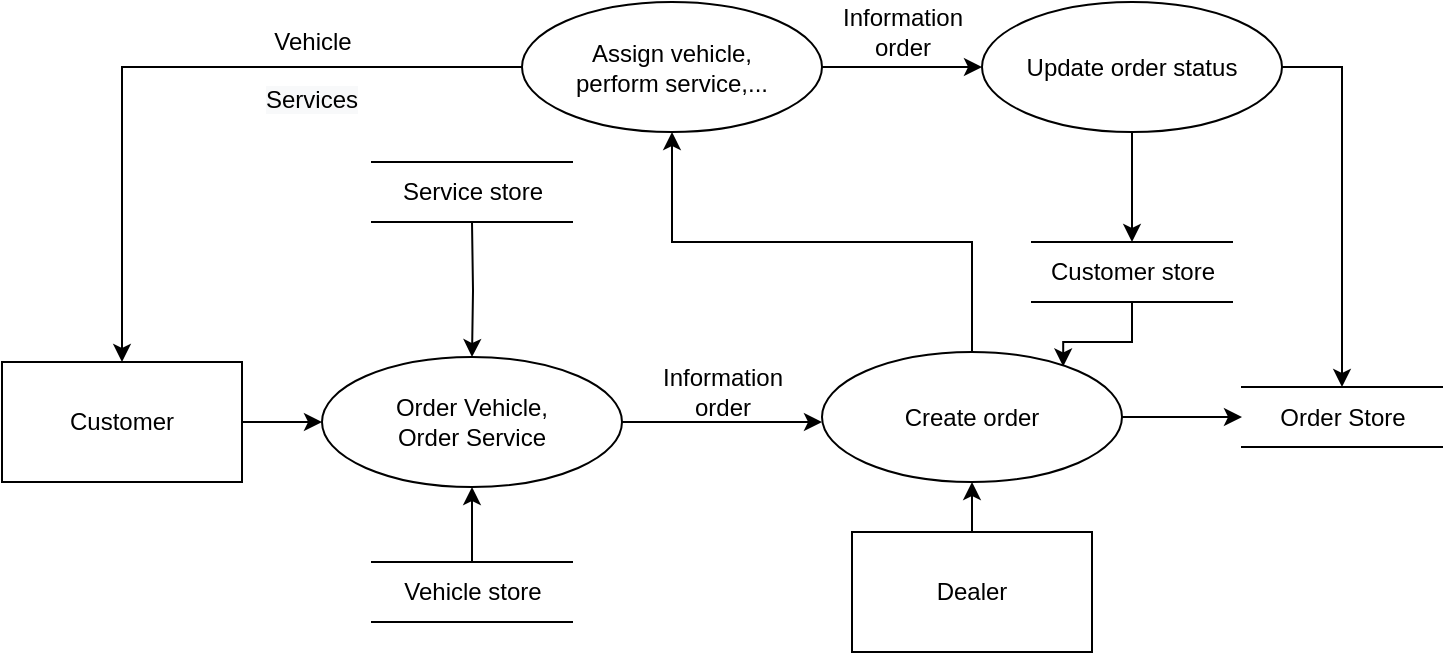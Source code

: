 <mxfile version="15.2.9" type="device"><diagram id="xA2tnwrVL-UZnL7W_tG7" name="Page-1"><mxGraphModel dx="1422" dy="705" grid="1" gridSize="10" guides="1" tooltips="1" connect="1" arrows="1" fold="1" page="1" pageScale="1" pageWidth="827" pageHeight="1169" math="0" shadow="0"><root><mxCell id="0"/><mxCell id="1" parent="0"/><mxCell id="rPL5OGtRR49VZkqhXQnG-10" style="edgeStyle=orthogonalEdgeStyle;rounded=0;orthogonalLoop=1;jettySize=auto;html=1;" parent="1" source="rPL5OGtRR49VZkqhXQnG-2" edge="1"><mxGeometry relative="1" as="geometry"><mxPoint x="530" y="470" as="targetPoint"/></mxGeometry></mxCell><mxCell id="rPL5OGtRR49VZkqhXQnG-2" value="Order Vehicle,&lt;br&gt;Order Service" style="ellipse;whiteSpace=wrap;html=1;" parent="1" vertex="1"><mxGeometry x="280" y="437.5" width="150" height="65" as="geometry"/></mxCell><mxCell id="rPL5OGtRR49VZkqhXQnG-8" style="edgeStyle=orthogonalEdgeStyle;rounded=0;orthogonalLoop=1;jettySize=auto;html=1;entryX=0.5;entryY=1;entryDx=0;entryDy=0;" parent="1" source="rPL5OGtRR49VZkqhXQnG-3" target="rPL5OGtRR49VZkqhXQnG-2" edge="1"><mxGeometry relative="1" as="geometry"/></mxCell><mxCell id="rPL5OGtRR49VZkqhXQnG-3" value="Vehicle store" style="html=1;dashed=0;whitespace=wrap;shape=partialRectangle;right=0;left=0;" parent="1" vertex="1"><mxGeometry x="305" y="540" width="100" height="30" as="geometry"/></mxCell><mxCell id="rPL5OGtRR49VZkqhXQnG-7" style="edgeStyle=orthogonalEdgeStyle;rounded=0;orthogonalLoop=1;jettySize=auto;html=1;entryX=0;entryY=0.5;entryDx=0;entryDy=0;" parent="1" source="rPL5OGtRR49VZkqhXQnG-4" target="rPL5OGtRR49VZkqhXQnG-2" edge="1"><mxGeometry relative="1" as="geometry"><mxPoint x="260" y="470.0" as="targetPoint"/></mxGeometry></mxCell><mxCell id="rPL5OGtRR49VZkqhXQnG-4" value="Customer" style="rounded=0;whiteSpace=wrap;html=1;" parent="1" vertex="1"><mxGeometry x="120" y="440" width="120" height="60" as="geometry"/></mxCell><mxCell id="rPL5OGtRR49VZkqhXQnG-5" value="Order Store" style="html=1;dashed=0;whitespace=wrap;shape=partialRectangle;right=0;left=0;" parent="1" vertex="1"><mxGeometry x="740" y="452.5" width="100" height="30" as="geometry"/></mxCell><mxCell id="rPL5OGtRR49VZkqhXQnG-32" style="edgeStyle=orthogonalEdgeStyle;rounded=0;orthogonalLoop=1;jettySize=auto;html=1;entryX=0.804;entryY=0.111;entryDx=0;entryDy=0;entryPerimeter=0;" parent="1" source="rPL5OGtRR49VZkqhXQnG-6" target="rPL5OGtRR49VZkqhXQnG-15" edge="1"><mxGeometry relative="1" as="geometry"/></mxCell><mxCell id="rPL5OGtRR49VZkqhXQnG-6" value="Customer store" style="html=1;dashed=0;whitespace=wrap;shape=partialRectangle;right=0;left=0;" parent="1" vertex="1"><mxGeometry x="635" y="380" width="100" height="30" as="geometry"/></mxCell><mxCell id="rPL5OGtRR49VZkqhXQnG-11" value="Information&lt;br&gt;order" style="text;html=1;align=center;verticalAlign=middle;resizable=0;points=[];autosize=1;strokeColor=none;fillColor=none;" parent="1" vertex="1"><mxGeometry x="440" y="440" width="80" height="30" as="geometry"/></mxCell><mxCell id="rPL5OGtRR49VZkqhXQnG-13" style="edgeStyle=orthogonalEdgeStyle;rounded=0;orthogonalLoop=1;jettySize=auto;html=1;" parent="1" target="rPL5OGtRR49VZkqhXQnG-2" edge="1"><mxGeometry relative="1" as="geometry"><mxPoint x="355" y="370" as="sourcePoint"/></mxGeometry></mxCell><mxCell id="rPL5OGtRR49VZkqhXQnG-14" value="Service store" style="html=1;dashed=0;whitespace=wrap;shape=partialRectangle;right=0;left=0;" parent="1" vertex="1"><mxGeometry x="305" y="340" width="100" height="30" as="geometry"/></mxCell><mxCell id="rPL5OGtRR49VZkqhXQnG-20" style="edgeStyle=orthogonalEdgeStyle;rounded=0;orthogonalLoop=1;jettySize=auto;html=1;entryX=0;entryY=0.5;entryDx=0;entryDy=0;" parent="1" source="rPL5OGtRR49VZkqhXQnG-15" target="rPL5OGtRR49VZkqhXQnG-5" edge="1"><mxGeometry relative="1" as="geometry"/></mxCell><mxCell id="rPL5OGtRR49VZkqhXQnG-23" style="edgeStyle=orthogonalEdgeStyle;rounded=0;orthogonalLoop=1;jettySize=auto;html=1;entryX=0.5;entryY=1;entryDx=0;entryDy=0;" parent="1" source="rPL5OGtRR49VZkqhXQnG-15" target="rPL5OGtRR49VZkqhXQnG-22" edge="1"><mxGeometry relative="1" as="geometry"/></mxCell><mxCell id="rPL5OGtRR49VZkqhXQnG-15" value="Create order" style="ellipse;whiteSpace=wrap;html=1;" parent="1" vertex="1"><mxGeometry x="530" y="435" width="150" height="65" as="geometry"/></mxCell><mxCell id="rPL5OGtRR49VZkqhXQnG-17" style="edgeStyle=orthogonalEdgeStyle;rounded=0;orthogonalLoop=1;jettySize=auto;html=1;entryX=0.5;entryY=1;entryDx=0;entryDy=0;" parent="1" source="rPL5OGtRR49VZkqhXQnG-16" target="rPL5OGtRR49VZkqhXQnG-15" edge="1"><mxGeometry relative="1" as="geometry"/></mxCell><mxCell id="rPL5OGtRR49VZkqhXQnG-16" value="Dealer" style="rounded=0;whiteSpace=wrap;html=1;" parent="1" vertex="1"><mxGeometry x="545" y="525" width="120" height="60" as="geometry"/></mxCell><mxCell id="rPL5OGtRR49VZkqhXQnG-24" style="edgeStyle=orthogonalEdgeStyle;rounded=0;orthogonalLoop=1;jettySize=auto;html=1;" parent="1" source="rPL5OGtRR49VZkqhXQnG-22" target="rPL5OGtRR49VZkqhXQnG-4" edge="1"><mxGeometry relative="1" as="geometry"/></mxCell><mxCell id="rPL5OGtRR49VZkqhXQnG-26" style="edgeStyle=orthogonalEdgeStyle;rounded=0;orthogonalLoop=1;jettySize=auto;html=1;" parent="1" source="rPL5OGtRR49VZkqhXQnG-22" target="rPL5OGtRR49VZkqhXQnG-25" edge="1"><mxGeometry relative="1" as="geometry"/></mxCell><mxCell id="rPL5OGtRR49VZkqhXQnG-22" value="Assign vehicle,&lt;br&gt;perform service,..." style="ellipse;whiteSpace=wrap;html=1;" parent="1" vertex="1"><mxGeometry x="380" y="260" width="150" height="65" as="geometry"/></mxCell><mxCell id="rPL5OGtRR49VZkqhXQnG-27" style="edgeStyle=orthogonalEdgeStyle;rounded=0;orthogonalLoop=1;jettySize=auto;html=1;" parent="1" source="rPL5OGtRR49VZkqhXQnG-25" target="rPL5OGtRR49VZkqhXQnG-5" edge="1"><mxGeometry relative="1" as="geometry"><Array as="points"><mxPoint x="790" y="293"/></Array></mxGeometry></mxCell><mxCell id="rPL5OGtRR49VZkqhXQnG-31" style="edgeStyle=orthogonalEdgeStyle;rounded=0;orthogonalLoop=1;jettySize=auto;html=1;entryX=0.5;entryY=0;entryDx=0;entryDy=0;" parent="1" source="rPL5OGtRR49VZkqhXQnG-25" target="rPL5OGtRR49VZkqhXQnG-6" edge="1"><mxGeometry relative="1" as="geometry"/></mxCell><mxCell id="rPL5OGtRR49VZkqhXQnG-25" value="Update order status" style="ellipse;whiteSpace=wrap;html=1;" parent="1" vertex="1"><mxGeometry x="610" y="260" width="150" height="65" as="geometry"/></mxCell><mxCell id="rPL5OGtRR49VZkqhXQnG-28" value="Vehicle" style="text;html=1;align=center;verticalAlign=middle;resizable=0;points=[];autosize=1;strokeColor=none;fillColor=none;" parent="1" vertex="1"><mxGeometry x="250" y="270" width="50" height="20" as="geometry"/></mxCell><mxCell id="rPL5OGtRR49VZkqhXQnG-29" value="&lt;span style=&quot;color: rgb(0 , 0 , 0) ; font-family: &amp;#34;helvetica&amp;#34; ; font-size: 12px ; font-style: normal ; font-weight: 400 ; letter-spacing: normal ; text-align: center ; text-indent: 0px ; text-transform: none ; word-spacing: 0px ; background-color: rgb(248 , 249 , 250) ; display: inline ; float: none&quot;&gt;Services&lt;/span&gt;" style="text;whiteSpace=wrap;html=1;" parent="1" vertex="1"><mxGeometry x="250" y="295" width="60" height="30" as="geometry"/></mxCell><mxCell id="rPL5OGtRR49VZkqhXQnG-30" value="Information&lt;br&gt;order" style="text;html=1;align=center;verticalAlign=middle;resizable=0;points=[];autosize=1;strokeColor=none;fillColor=none;" parent="1" vertex="1"><mxGeometry x="530" y="260" width="80" height="30" as="geometry"/></mxCell></root></mxGraphModel></diagram></mxfile>